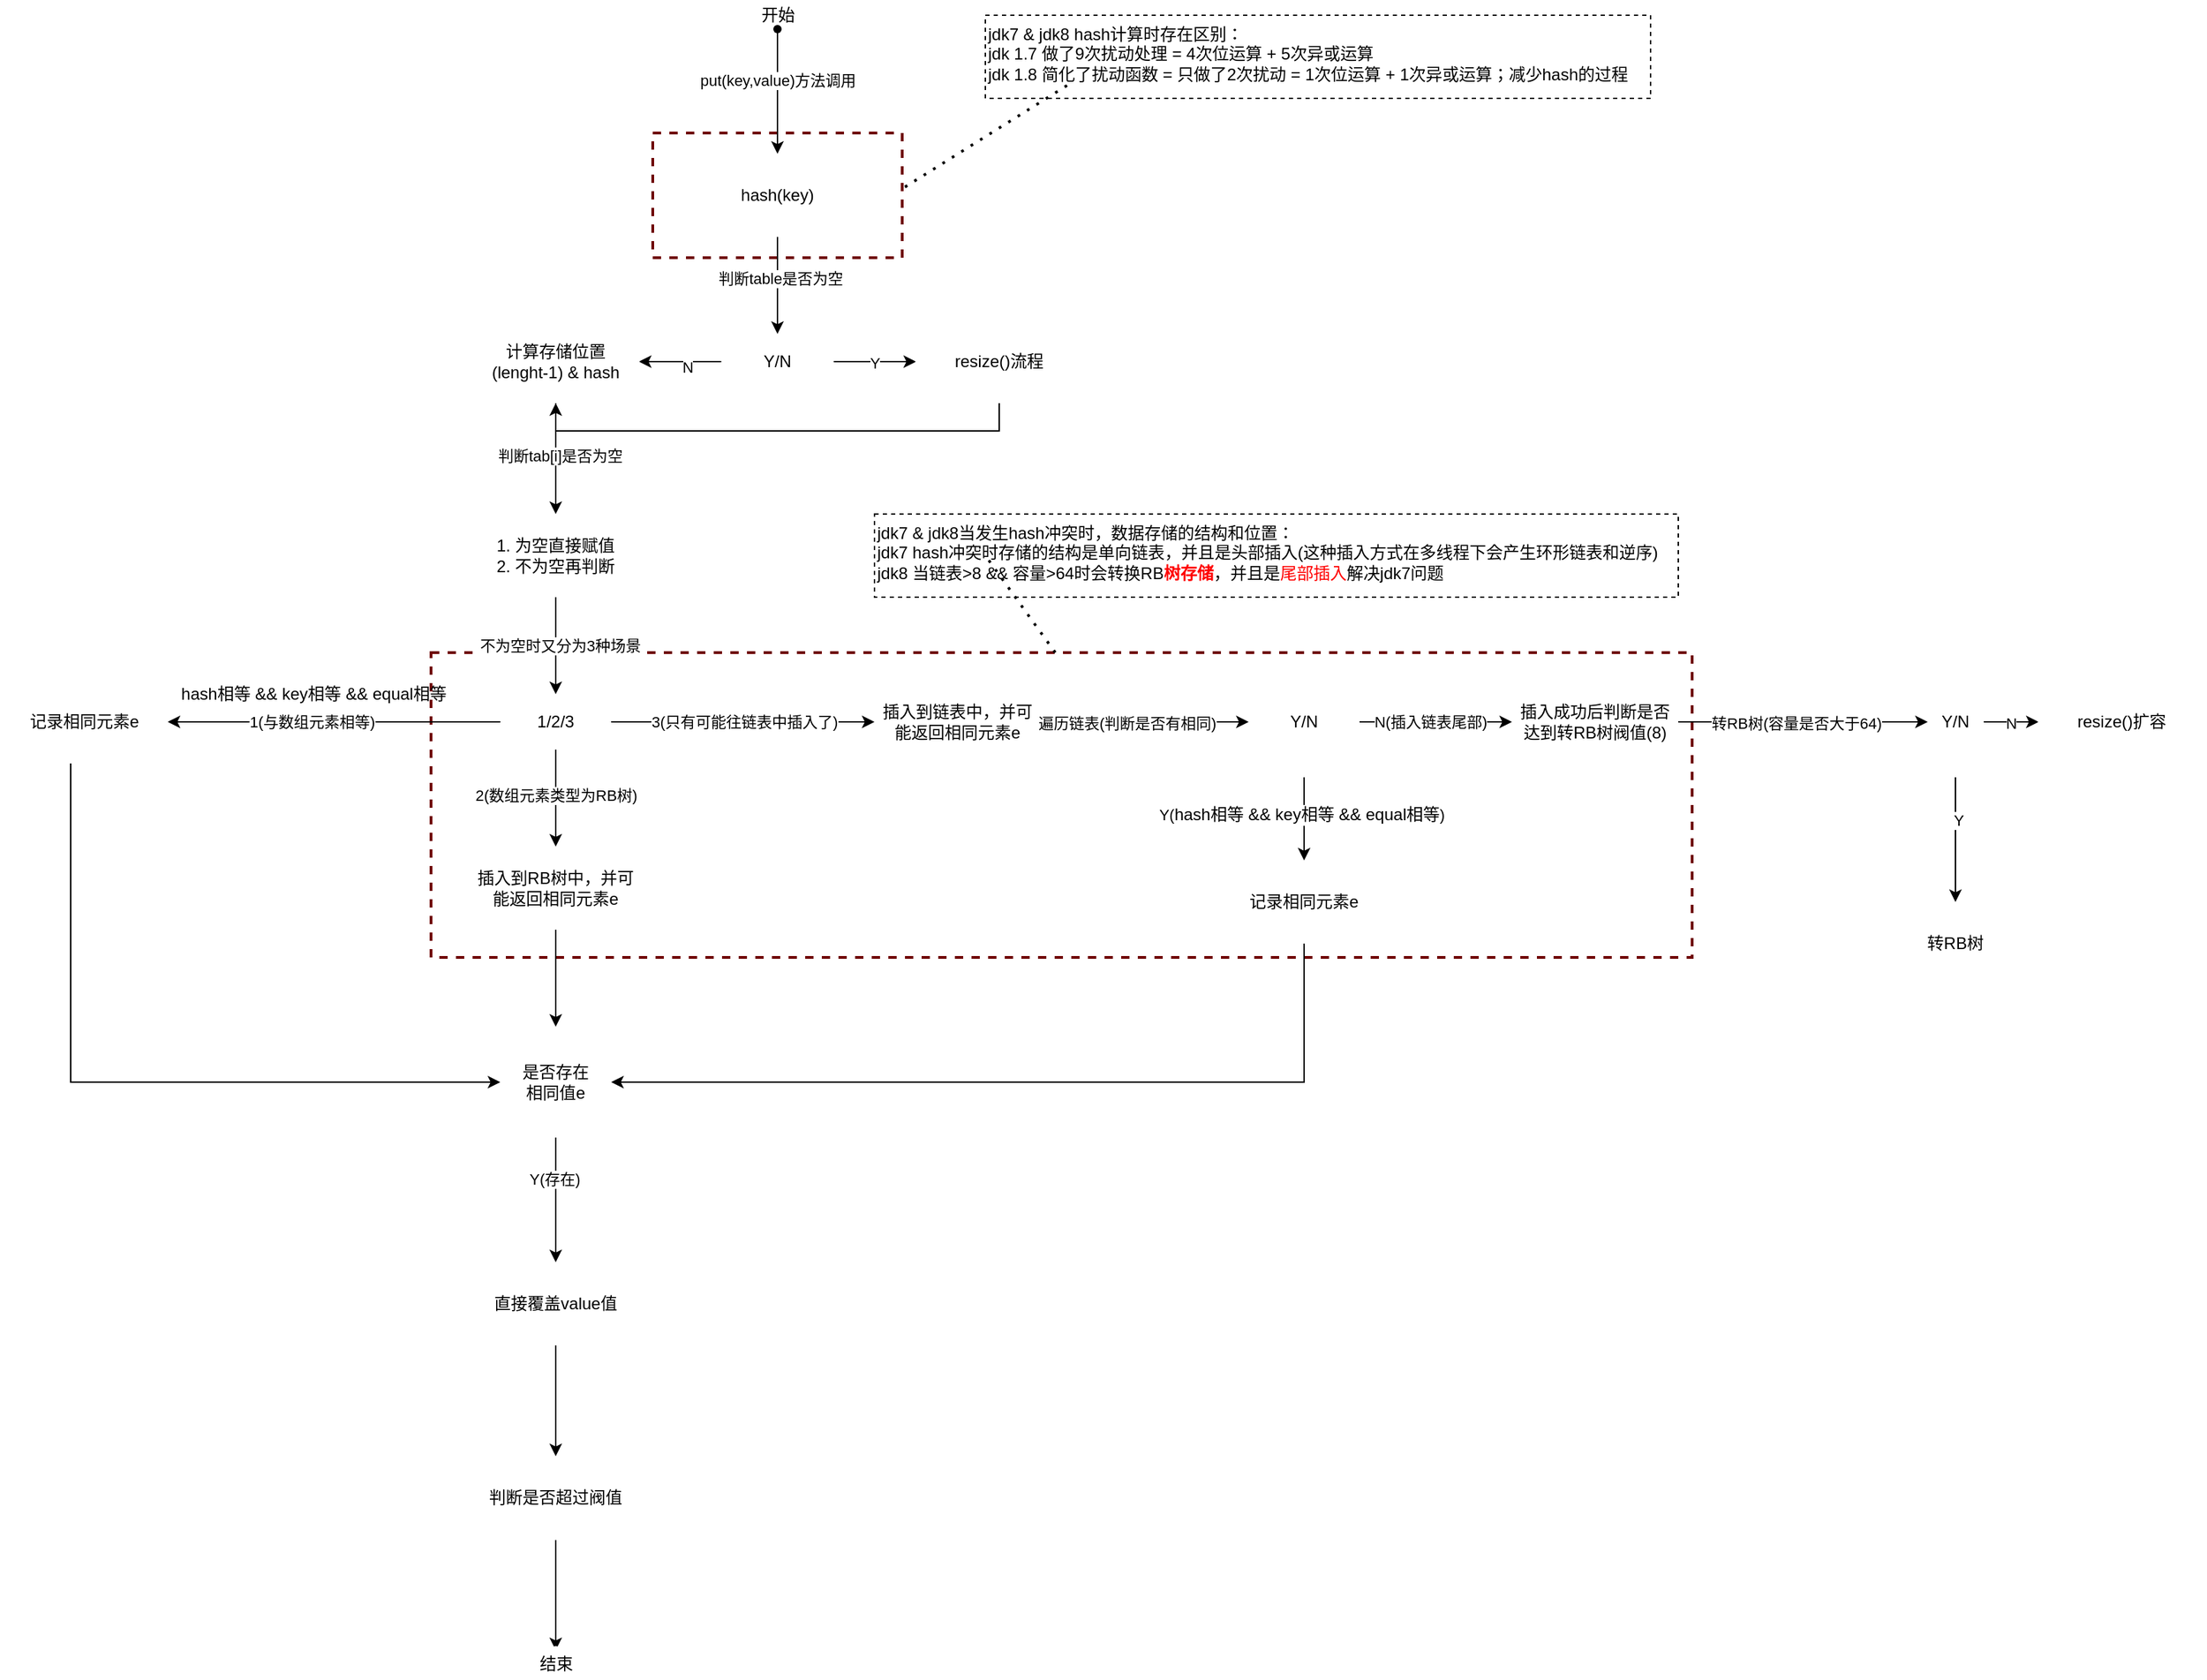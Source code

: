 <mxfile version="14.7.4" type="embed" pages="2"><diagram id="ANUzTFV-o2zH4lqMVVwA" name="Hashmap-put"><mxGraphModel dx="1882" dy="605" grid="1" gridSize="10" guides="1" tooltips="1" connect="1" arrows="1" fold="1" page="1" pageScale="1" pageWidth="850" pageHeight="1100" math="0" shadow="0"><root><mxCell id="hXSN7TcEU8yFB1X6zQ0F-0"/><mxCell id="hXSN7TcEU8yFB1X6zQ0F-1" parent="hXSN7TcEU8yFB1X6zQ0F-0"/><UserObject label="" link="data:page/id,vIPnuK99S6TiglqPnjMj" id="32"><mxCell style="group" parent="hXSN7TcEU8yFB1X6zQ0F-1" vertex="1" connectable="0"><mxGeometry x="-330" y="80" width="1590" height="1210" as="geometry"/></mxCell></UserObject><mxCell id="19" value="" style="rounded=0;whiteSpace=wrap;html=1;dashed=1;strokeColor=#6F0000;fontColor=#ffffff;fillColor=none;strokeWidth=2;" parent="32" vertex="1"><mxGeometry x="470" y="95" width="180" height="90" as="geometry"/></mxCell><mxCell id="28" value="" style="rounded=0;whiteSpace=wrap;html=1;dashed=1;strokeColor=#6F0000;fontColor=#ffffff;fillColor=none;strokeWidth=2;" parent="32" vertex="1"><mxGeometry x="310" y="470" width="910" height="220" as="geometry"/></mxCell><mxCell id="0" value="" style="shape=waypoint;sketch=0;size=6;pointerEvents=1;points=[];fillColor=none;resizable=0;rotatable=0;perimeter=centerPerimeter;snapToPoint=1;" parent="32" vertex="1"><mxGeometry x="540" width="40" height="40" as="geometry"/></mxCell><mxCell id="1" value="hash(key)" style="whiteSpace=wrap;html=1;fillColor=none;sketch=0;strokeColor=#FFFFFF;" parent="32" vertex="1"><mxGeometry x="500" y="110" width="120" height="60" as="geometry"/></mxCell><mxCell id="2" value="" style="edgeStyle=orthogonalEdgeStyle;rounded=0;orthogonalLoop=1;jettySize=auto;html=1;" parent="32" source="0" target="1" edge="1"><mxGeometry relative="1" as="geometry"/></mxCell><mxCell id="4" value="put(key,value)方法调用" style="edgeLabel;html=1;align=center;verticalAlign=middle;resizable=0;points=[];" parent="2" vertex="1" connectable="0"><mxGeometry x="-0.178" relative="1" as="geometry"><mxPoint as="offset"/></mxGeometry></mxCell><mxCell id="3" value="开始" style="text;html=1;align=center;verticalAlign=middle;resizable=0;points=[];autosize=1;strokeColor=none;" parent="32" vertex="1"><mxGeometry x="540" width="40" height="20" as="geometry"/></mxCell><mxCell id="11" value="" style="edgeStyle=orthogonalEdgeStyle;rounded=0;orthogonalLoop=1;jettySize=auto;html=1;" parent="32" source="7" edge="1"><mxGeometry relative="1" as="geometry"><mxPoint x="460" y="260" as="targetPoint"/></mxGeometry></mxCell><mxCell id="14" value="N" style="edgeLabel;html=1;align=center;verticalAlign=middle;resizable=0;points=[];" parent="11" vertex="1" connectable="0"><mxGeometry x="-0.167" y="4" relative="1" as="geometry"><mxPoint as="offset"/></mxGeometry></mxCell><mxCell id="13" value="Y" style="edgeStyle=orthogonalEdgeStyle;rounded=0;orthogonalLoop=1;jettySize=auto;html=1;" parent="32" source="7" edge="1"><mxGeometry relative="1" as="geometry"><mxPoint x="660" y="260" as="targetPoint"/></mxGeometry></mxCell><mxCell id="7" value="Y/N" style="rhombus;whiteSpace=wrap;html=1;strokeColor=#FFFFFF;fillColor=none;sketch=0;" parent="32" vertex="1"><mxGeometry x="520" y="240" width="80" height="40" as="geometry"/></mxCell><mxCell id="8" value="" style="edgeStyle=orthogonalEdgeStyle;rounded=0;orthogonalLoop=1;jettySize=auto;html=1;" parent="32" source="1" target="7" edge="1"><mxGeometry relative="1" as="geometry"/></mxCell><mxCell id="9" value="判断table是否为空" style="edgeLabel;html=1;align=center;verticalAlign=middle;resizable=0;points=[];" parent="8" vertex="1" connectable="0"><mxGeometry x="-0.143" y="2" relative="1" as="geometry"><mxPoint as="offset"/></mxGeometry></mxCell><UserObject label="resize()流程" link="data:page/id,vIPnuK99S6TiglqPnjMj" id="15"><mxCell style="shape=process;whiteSpace=wrap;html=1;backgroundOutline=1;strokeColor=#FFFFFF;" parent="32" vertex="1"><mxGeometry x="660" y="230" width="120" height="60" as="geometry"/></mxCell></UserObject><mxCell id="17" value="计算存储位置&lt;br&gt;(lenght-1) &amp;amp; hash" style="whiteSpace=wrap;html=1;strokeColor=#FFFFFF;" parent="32" vertex="1"><mxGeometry x="340" y="230" width="120" height="60" as="geometry"/></mxCell><mxCell id="5s1BcYf6EuzTTSZZ5iex-20" style="edgeStyle=orthogonalEdgeStyle;rounded=0;orthogonalLoop=1;jettySize=auto;html=1;entryX=0.5;entryY=1;entryDx=0;entryDy=0;" parent="32" source="15" target="17" edge="1"><mxGeometry relative="1" as="geometry"><Array as="points"><mxPoint x="720" y="310"/><mxPoint x="400" y="310"/></Array></mxGeometry></mxCell><mxCell id="5s1BcYf6EuzTTSZZ5iex-17" value="1. 为空直接赋值&lt;br&gt;2. 不为空再判断" style="whiteSpace=wrap;html=1;strokeColor=#FFFFFF;" parent="32" vertex="1"><mxGeometry x="340" y="370" width="120" height="60" as="geometry"/></mxCell><mxCell id="5s1BcYf6EuzTTSZZ5iex-18" value="" style="edgeStyle=orthogonalEdgeStyle;rounded=0;orthogonalLoop=1;jettySize=auto;html=1;" parent="32" source="17" target="5s1BcYf6EuzTTSZZ5iex-17" edge="1"><mxGeometry relative="1" as="geometry"/></mxCell><mxCell id="5s1BcYf6EuzTTSZZ5iex-19" value="判断tab[i]是否为空" style="edgeLabel;html=1;align=center;verticalAlign=middle;resizable=0;points=[];" parent="5s1BcYf6EuzTTSZZ5iex-18" vertex="1" connectable="0"><mxGeometry x="-0.05" y="3" relative="1" as="geometry"><mxPoint as="offset"/></mxGeometry></mxCell><mxCell id="5s1BcYf6EuzTTSZZ5iex-21" value="1/2/3" style="rhombus;whiteSpace=wrap;html=1;strokeColor=#FFFFFF;" parent="32" vertex="1"><mxGeometry x="360" y="500" width="80" height="40" as="geometry"/></mxCell><mxCell id="5s1BcYf6EuzTTSZZ5iex-22" value="" style="edgeStyle=orthogonalEdgeStyle;rounded=0;orthogonalLoop=1;jettySize=auto;html=1;" parent="32" source="5s1BcYf6EuzTTSZZ5iex-17" target="5s1BcYf6EuzTTSZZ5iex-21" edge="1"><mxGeometry relative="1" as="geometry"/></mxCell><mxCell id="5s1BcYf6EuzTTSZZ5iex-29" value="不为空时又分为3种场景" style="edgeLabel;html=1;align=center;verticalAlign=middle;resizable=0;points=[];" parent="5s1BcYf6EuzTTSZZ5iex-22" vertex="1" connectable="0"><mxGeometry y="3" relative="1" as="geometry"><mxPoint as="offset"/></mxGeometry></mxCell><mxCell id="5s1BcYf6EuzTTSZZ5iex-23" value="记录相同元素e" style="whiteSpace=wrap;html=1;strokeColor=#FFFFFF;" parent="32" vertex="1"><mxGeometry y="490" width="120" height="60" as="geometry"/></mxCell><mxCell id="5s1BcYf6EuzTTSZZ5iex-24" value="" style="edgeStyle=orthogonalEdgeStyle;rounded=0;orthogonalLoop=1;jettySize=auto;html=1;" parent="32" source="5s1BcYf6EuzTTSZZ5iex-21" target="5s1BcYf6EuzTTSZZ5iex-23" edge="1"><mxGeometry relative="1" as="geometry"/></mxCell><mxCell id="5s1BcYf6EuzTTSZZ5iex-31" value="1(与数组元素相等)" style="edgeLabel;html=1;align=center;verticalAlign=middle;resizable=0;points=[];" parent="5s1BcYf6EuzTTSZZ5iex-24" vertex="1" connectable="0"><mxGeometry x="0.133" relative="1" as="geometry"><mxPoint as="offset"/></mxGeometry></mxCell><mxCell id="5s1BcYf6EuzTTSZZ5iex-25" value="插入到RB树中，并可能返回相同元素e" style="whiteSpace=wrap;html=1;strokeColor=#FFFFFF;" parent="32" vertex="1"><mxGeometry x="340" y="610" width="120" height="60" as="geometry"/></mxCell><mxCell id="5s1BcYf6EuzTTSZZ5iex-26" value="" style="edgeStyle=orthogonalEdgeStyle;rounded=0;orthogonalLoop=1;jettySize=auto;html=1;" parent="32" source="5s1BcYf6EuzTTSZZ5iex-21" target="5s1BcYf6EuzTTSZZ5iex-25" edge="1"><mxGeometry relative="1" as="geometry"/></mxCell><mxCell id="5s1BcYf6EuzTTSZZ5iex-32" value="2(数组元素类型为RB树)" style="edgeLabel;html=1;align=center;verticalAlign=middle;resizable=0;points=[];" parent="5s1BcYf6EuzTTSZZ5iex-26" vertex="1" connectable="0"><mxGeometry x="-0.057" relative="1" as="geometry"><mxPoint as="offset"/></mxGeometry></mxCell><mxCell id="5s1BcYf6EuzTTSZZ5iex-27" value="插入到链表中，并可能返回相同元素e" style="whiteSpace=wrap;html=1;strokeColor=#FFFFFF;" parent="32" vertex="1"><mxGeometry x="630" y="490" width="120" height="60" as="geometry"/></mxCell><mxCell id="5s1BcYf6EuzTTSZZ5iex-28" value="" style="edgeStyle=orthogonalEdgeStyle;rounded=0;orthogonalLoop=1;jettySize=auto;html=1;" parent="32" source="5s1BcYf6EuzTTSZZ5iex-21" target="5s1BcYf6EuzTTSZZ5iex-27" edge="1"><mxGeometry relative="1" as="geometry"/></mxCell><mxCell id="5s1BcYf6EuzTTSZZ5iex-36" value="3(只有可能往链表中插入了)" style="edgeLabel;html=1;align=center;verticalAlign=middle;resizable=0;points=[];" parent="5s1BcYf6EuzTTSZZ5iex-28" vertex="1" connectable="0"><mxGeometry x="-0.423" y="-2" relative="1" as="geometry"><mxPoint x="41" y="-2" as="offset"/></mxGeometry></mxCell><mxCell id="5s1BcYf6EuzTTSZZ5iex-35" value="&lt;span&gt;hash相等 &amp;amp;&amp;amp; key相等 &amp;amp;&amp;amp; equal相等&lt;/span&gt;" style="text;html=1;align=center;verticalAlign=middle;resizable=0;points=[];autosize=1;strokeColor=none;" parent="32" vertex="1"><mxGeometry x="120" y="490" width="210" height="20" as="geometry"/></mxCell><mxCell id="5s1BcYf6EuzTTSZZ5iex-42" value="Y/N" style="rhombus;whiteSpace=wrap;html=1;strokeColor=#FFFFFF;" parent="32" vertex="1"><mxGeometry x="900" y="480" width="80" height="80" as="geometry"/></mxCell><mxCell id="5s1BcYf6EuzTTSZZ5iex-40" value="" style="edgeStyle=orthogonalEdgeStyle;rounded=0;orthogonalLoop=1;jettySize=auto;html=1;entryX=0;entryY=0.5;entryDx=0;entryDy=0;" parent="32" source="5s1BcYf6EuzTTSZZ5iex-27" target="5s1BcYf6EuzTTSZZ5iex-42" edge="1"><mxGeometry relative="1" as="geometry"><mxPoint x="830" y="520" as="targetPoint"/></mxGeometry></mxCell><mxCell id="5s1BcYf6EuzTTSZZ5iex-41" value="遍历链表(判断是否有相同)" style="edgeLabel;html=1;align=center;verticalAlign=middle;resizable=0;points=[];" parent="5s1BcYf6EuzTTSZZ5iex-40" vertex="1" connectable="0"><mxGeometry x="-0.175" y="-1" relative="1" as="geometry"><mxPoint as="offset"/></mxGeometry></mxCell><mxCell id="5s1BcYf6EuzTTSZZ5iex-44" value="&lt;span&gt;记录相同元素e&lt;/span&gt;" style="whiteSpace=wrap;html=1;strokeColor=#FFFFFF;" parent="32" vertex="1"><mxGeometry x="880" y="620" width="120" height="60" as="geometry"/></mxCell><mxCell id="5s1BcYf6EuzTTSZZ5iex-45" value="" style="edgeStyle=orthogonalEdgeStyle;rounded=0;orthogonalLoop=1;jettySize=auto;html=1;" parent="32" source="5s1BcYf6EuzTTSZZ5iex-42" target="5s1BcYf6EuzTTSZZ5iex-44" edge="1"><mxGeometry relative="1" as="geometry"/></mxCell><mxCell id="5s1BcYf6EuzTTSZZ5iex-46" value="Y(&lt;span style=&quot;font-size: 12px&quot;&gt;hash相等 &amp;amp;&amp;amp; key相等 &amp;amp;&amp;amp; equal相等&lt;/span&gt;)" style="edgeLabel;html=1;align=center;verticalAlign=middle;resizable=0;points=[];" parent="5s1BcYf6EuzTTSZZ5iex-45" vertex="1" connectable="0"><mxGeometry x="-0.111" y="-2" relative="1" as="geometry"><mxPoint as="offset"/></mxGeometry></mxCell><mxCell id="5s1BcYf6EuzTTSZZ5iex-47" value="插入成功后判断是否达到转RB树阀值(8)" style="whiteSpace=wrap;html=1;strokeColor=#FFFFFF;" parent="32" vertex="1"><mxGeometry x="1090" y="490" width="120" height="60" as="geometry"/></mxCell><mxCell id="5s1BcYf6EuzTTSZZ5iex-48" value="" style="edgeStyle=orthogonalEdgeStyle;rounded=0;orthogonalLoop=1;jettySize=auto;html=1;" parent="32" source="5s1BcYf6EuzTTSZZ5iex-42" target="5s1BcYf6EuzTTSZZ5iex-47" edge="1"><mxGeometry relative="1" as="geometry"/></mxCell><mxCell id="5s1BcYf6EuzTTSZZ5iex-49" value="N(插入链表尾部)" style="edgeLabel;html=1;align=center;verticalAlign=middle;resizable=0;points=[];" parent="5s1BcYf6EuzTTSZZ5iex-48" vertex="1" connectable="0"><mxGeometry x="-0.267" relative="1" as="geometry"><mxPoint x="10" as="offset"/></mxGeometry></mxCell><mxCell id="5s1BcYf6EuzTTSZZ5iex-55" value="N" style="edgeStyle=orthogonalEdgeStyle;rounded=0;orthogonalLoop=1;jettySize=auto;html=1;" parent="32" source="5s1BcYf6EuzTTSZZ5iex-52" edge="1"><mxGeometry relative="1" as="geometry"><mxPoint x="1470" y="520" as="targetPoint"/></mxGeometry></mxCell><mxCell id="5s1BcYf6EuzTTSZZ5iex-52" value="Y/N" style="rhombus;whiteSpace=wrap;html=1;strokeColor=#FFFFFF;" parent="32" vertex="1"><mxGeometry x="1390" y="480" width="40" height="80" as="geometry"/></mxCell><mxCell id="5s1BcYf6EuzTTSZZ5iex-51" value="" style="edgeStyle=orthogonalEdgeStyle;rounded=0;orthogonalLoop=1;jettySize=auto;html=1;entryX=0;entryY=0.5;entryDx=0;entryDy=0;" parent="32" source="5s1BcYf6EuzTTSZZ5iex-47" target="5s1BcYf6EuzTTSZZ5iex-52" edge="1"><mxGeometry relative="1" as="geometry"><mxPoint x="1290" y="520" as="targetPoint"/></mxGeometry></mxCell><mxCell id="5s1BcYf6EuzTTSZZ5iex-53" value="转RB树(容量是否大于64)" style="edgeLabel;html=1;align=center;verticalAlign=middle;resizable=0;points=[];" parent="5s1BcYf6EuzTTSZZ5iex-51" vertex="1" connectable="0"><mxGeometry x="-0.056" y="-1" relative="1" as="geometry"><mxPoint as="offset"/></mxGeometry></mxCell><mxCell id="5s1BcYf6EuzTTSZZ5iex-56" value="resize()扩容" style="shape=process;whiteSpace=wrap;html=1;backgroundOutline=1;strokeColor=#FFFFFF;" parent="32" vertex="1"><mxGeometry x="1470" y="490" width="120" height="60" as="geometry"/></mxCell><mxCell id="5s1BcYf6EuzTTSZZ5iex-57" value="转RB树" style="whiteSpace=wrap;html=1;strokeColor=#FFFFFF;" parent="32" vertex="1"><mxGeometry x="1350" y="650" width="120" height="60" as="geometry"/></mxCell><mxCell id="5s1BcYf6EuzTTSZZ5iex-58" value="" style="edgeStyle=orthogonalEdgeStyle;rounded=0;orthogonalLoop=1;jettySize=auto;html=1;" parent="32" source="5s1BcYf6EuzTTSZZ5iex-52" target="5s1BcYf6EuzTTSZZ5iex-57" edge="1"><mxGeometry relative="1" as="geometry"/></mxCell><mxCell id="5s1BcYf6EuzTTSZZ5iex-59" value="Y" style="edgeLabel;html=1;align=center;verticalAlign=middle;resizable=0;points=[];" parent="5s1BcYf6EuzTTSZZ5iex-58" vertex="1" connectable="0"><mxGeometry x="-0.311" y="2" relative="1" as="geometry"><mxPoint as="offset"/></mxGeometry></mxCell><mxCell id="5s1BcYf6EuzTTSZZ5iex-62" value="是否存在&lt;br&gt;相同值e" style="rhombus;whiteSpace=wrap;html=1;strokeColor=#FFFFFF;" parent="32" vertex="1"><mxGeometry x="360" y="740" width="80" height="80" as="geometry"/></mxCell><mxCell id="5s1BcYf6EuzTTSZZ5iex-63" value="" style="edgeStyle=orthogonalEdgeStyle;rounded=0;orthogonalLoop=1;jettySize=auto;html=1;" parent="32" source="5s1BcYf6EuzTTSZZ5iex-23" target="5s1BcYf6EuzTTSZZ5iex-62" edge="1"><mxGeometry relative="1" as="geometry"><Array as="points"><mxPoint x="50" y="780"/></Array></mxGeometry></mxCell><mxCell id="5s1BcYf6EuzTTSZZ5iex-64" style="edgeStyle=orthogonalEdgeStyle;rounded=0;orthogonalLoop=1;jettySize=auto;html=1;entryX=0.5;entryY=0;entryDx=0;entryDy=0;" parent="32" source="5s1BcYf6EuzTTSZZ5iex-25" target="5s1BcYf6EuzTTSZZ5iex-62" edge="1"><mxGeometry relative="1" as="geometry"/></mxCell><mxCell id="5s1BcYf6EuzTTSZZ5iex-65" style="edgeStyle=orthogonalEdgeStyle;rounded=0;orthogonalLoop=1;jettySize=auto;html=1;entryX=1;entryY=0.5;entryDx=0;entryDy=0;" parent="32" source="5s1BcYf6EuzTTSZZ5iex-44" target="5s1BcYf6EuzTTSZZ5iex-62" edge="1"><mxGeometry relative="1" as="geometry"><Array as="points"><mxPoint x="940" y="780"/></Array></mxGeometry></mxCell><mxCell id="5s1BcYf6EuzTTSZZ5iex-67" value="直接覆盖value值" style="whiteSpace=wrap;html=1;strokeColor=#FFFFFF;" parent="32" vertex="1"><mxGeometry x="340" y="910" width="120" height="60" as="geometry"/></mxCell><mxCell id="5s1BcYf6EuzTTSZZ5iex-68" value="" style="edgeStyle=orthogonalEdgeStyle;rounded=0;orthogonalLoop=1;jettySize=auto;html=1;" parent="32" source="5s1BcYf6EuzTTSZZ5iex-62" target="5s1BcYf6EuzTTSZZ5iex-67" edge="1"><mxGeometry relative="1" as="geometry"/></mxCell><mxCell id="5s1BcYf6EuzTTSZZ5iex-69" value="Y(存在)" style="edgeLabel;html=1;align=center;verticalAlign=middle;resizable=0;points=[];" parent="5s1BcYf6EuzTTSZZ5iex-68" vertex="1" connectable="0"><mxGeometry x="-0.333" y="-1" relative="1" as="geometry"><mxPoint as="offset"/></mxGeometry></mxCell><mxCell id="5s1BcYf6EuzTTSZZ5iex-73" value="" style="edgeStyle=orthogonalEdgeStyle;rounded=0;orthogonalLoop=1;jettySize=auto;html=1;" parent="32" source="5s1BcYf6EuzTTSZZ5iex-70" edge="1"><mxGeometry relative="1" as="geometry"><mxPoint x="400" y="1190" as="targetPoint"/></mxGeometry></mxCell><mxCell id="5s1BcYf6EuzTTSZZ5iex-70" value="判断是否超过阀值" style="whiteSpace=wrap;html=1;strokeColor=#FFFFFF;" parent="32" vertex="1"><mxGeometry x="340" y="1050" width="120" height="60" as="geometry"/></mxCell><mxCell id="5s1BcYf6EuzTTSZZ5iex-71" value="" style="edgeStyle=orthogonalEdgeStyle;rounded=0;orthogonalLoop=1;jettySize=auto;html=1;" parent="32" source="5s1BcYf6EuzTTSZZ5iex-67" target="5s1BcYf6EuzTTSZZ5iex-70" edge="1"><mxGeometry relative="1" as="geometry"/></mxCell><mxCell id="5s1BcYf6EuzTTSZZ5iex-74" value="" style="shape=waypoint;size=6;pointerEvents=1;points=[];fillColor=#2a2a2a;resizable=0;rotatable=0;perimeter=centerPerimeter;snapToPoint=1;strokeColor=#FFFFFF;" parent="32" vertex="1"><mxGeometry x="380" y="1170" width="40" height="40" as="geometry"/></mxCell><mxCell id="5s1BcYf6EuzTTSZZ5iex-76" value="结束" style="text;html=1;align=center;verticalAlign=middle;resizable=0;points=[];autosize=1;strokeColor=none;" parent="32" vertex="1"><mxGeometry x="380" y="1190" width="40" height="20" as="geometry"/></mxCell><mxCell id="26" value="jdk7 &amp;amp; jdk8 hash计算时存在区别：&lt;br&gt;&lt;div&gt;jdk 1.7 做了9次扰动处理 = 4次位运算 + 5次异或运算&lt;/div&gt;&lt;div&gt;jdk 1.8 简化了扰动函数 = 只做了2次扰动 = 1次位运算 + 1次异或运算；减少hash的过程&lt;/div&gt;" style="whiteSpace=wrap;html=1;align=left;verticalAlign=top;dashed=1;" parent="32" vertex="1"><mxGeometry x="710" y="10" width="480" height="60" as="geometry"/></mxCell><mxCell id="27" value="" style="endArrow=none;dashed=1;html=1;dashPattern=1 3;strokeWidth=2;exitX=1.011;exitY=0.433;exitDx=0;exitDy=0;exitPerimeter=0;" parent="32" source="19" edge="1"><mxGeometry width="50" height="50" relative="1" as="geometry"><mxPoint x="720" y="110" as="sourcePoint"/><mxPoint x="770" y="60" as="targetPoint"/></mxGeometry></mxCell><mxCell id="30" value="jdk7 &amp;amp; jdk8当发生hash冲突时，数据存储的结构和位置：&lt;br&gt;jdk7 hash冲突时存储的结构是单向链表，并且是头部插入(这种插入方式在多线程下会产生环形链表和逆序)&amp;nbsp;&amp;nbsp;&lt;br&gt;jdk8 当链表&amp;gt;8 &amp;amp;&amp;amp;&amp;nbsp;容量&amp;gt;64时会转换RB&lt;b&gt;&lt;font color=&quot;#ff0000&quot;&gt;树存储&lt;/font&gt;&lt;/b&gt;，并且是&lt;font color=&quot;#ff0000&quot;&gt;尾部插入&lt;/font&gt;解决jdk7问题" style="whiteSpace=wrap;html=1;align=left;verticalAlign=top;dashed=1;" parent="32" vertex="1"><mxGeometry x="630" y="370" width="580" height="60" as="geometry"/></mxCell><mxCell id="31" value="" style="endArrow=none;dashed=1;html=1;dashPattern=1 3;strokeWidth=2;exitX=0.495;exitY=0;exitDx=0;exitDy=0;exitPerimeter=0;" parent="32" source="28" edge="1"><mxGeometry width="50" height="50" relative="1" as="geometry"><mxPoint x="660" y="450" as="sourcePoint"/><mxPoint x="710" y="400" as="targetPoint"/></mxGeometry></mxCell></root></mxGraphModel></diagram><diagram id="vIPnuK99S6TiglqPnjMj" name="HashMap-resize"><mxGraphModel dx="1032" dy="605" grid="1" gridSize="10" guides="1" tooltips="1" connect="1" arrows="1" fold="1" page="1" pageScale="1" pageWidth="850" pageHeight="1100" math="0" shadow="0"><root><mxCell id="kbx1OfWRaRbHtbZIPdZr-0"/><mxCell id="kbx1OfWRaRbHtbZIPdZr-1" parent="kbx1OfWRaRbHtbZIPdZr-0"/><mxCell id="z9f0-zLGg7tkhhjZOtWm-3" value="" style="edgeStyle=orthogonalEdgeStyle;rounded=0;orthogonalLoop=1;jettySize=auto;html=1;" parent="kbx1OfWRaRbHtbZIPdZr-1" source="z9f0-zLGg7tkhhjZOtWm-0" edge="1"><mxGeometry relative="1" as="geometry"><mxPoint x="370" y="390" as="targetPoint"/></mxGeometry></mxCell><mxCell id="2Zp4h0rLKAz4HDLWAaMG-1" value="扩容判断(分析put方法时会发现有初次插入调用resize和容量不足调用两种情况)" style="edgeLabel;html=1;align=center;verticalAlign=middle;resizable=0;points=[];" parent="z9f0-zLGg7tkhhjZOtWm-3" vertex="1" connectable="0"><mxGeometry x="-0.067" y="1" relative="1" as="geometry"><mxPoint as="offset"/></mxGeometry></mxCell><mxCell id="z9f0-zLGg7tkhhjZOtWm-0" value="" style="shape=waypoint;sketch=0;size=6;pointerEvents=1;points=[];fillColor=none;resizable=0;rotatable=0;perimeter=centerPerimeter;snapToPoint=1;dashed=1;align=left;verticalAlign=top;" parent="kbx1OfWRaRbHtbZIPdZr-1" vertex="1"><mxGeometry x="350" y="280" width="40" height="40" as="geometry"/></mxCell><mxCell id="z9f0-zLGg7tkhhjZOtWm-1" value="开始" style="text;html=1;align=center;verticalAlign=middle;resizable=0;points=[];autosize=1;strokeColor=none;" parent="kbx1OfWRaRbHtbZIPdZr-1" vertex="1"><mxGeometry x="350" y="280" width="40" height="20" as="geometry"/></mxCell><mxCell id="2Zp4h0rLKAz4HDLWAaMG-12" value="" style="edgeStyle=orthogonalEdgeStyle;rounded=0;orthogonalLoop=1;jettySize=auto;html=1;" parent="kbx1OfWRaRbHtbZIPdZr-1" source="2Zp4h0rLKAz4HDLWAaMG-10" target="2Zp4h0rLKAz4HDLWAaMG-11" edge="1"><mxGeometry relative="1" as="geometry"/></mxCell><mxCell id="2Zp4h0rLKAz4HDLWAaMG-13" value="1(容量不足扩容)" style="edgeLabel;html=1;align=center;verticalAlign=middle;resizable=0;points=[];" parent="2Zp4h0rLKAz4HDLWAaMG-12" vertex="1" connectable="0"><mxGeometry x="-0.224" y="-4" relative="1" as="geometry"><mxPoint as="offset"/></mxGeometry></mxCell><mxCell id="2Zp4h0rLKAz4HDLWAaMG-15" value="" style="edgeStyle=orthogonalEdgeStyle;rounded=0;orthogonalLoop=1;jettySize=auto;html=1;" parent="kbx1OfWRaRbHtbZIPdZr-1" source="2Zp4h0rLKAz4HDLWAaMG-10" target="2Zp4h0rLKAz4HDLWAaMG-14" edge="1"><mxGeometry relative="1" as="geometry"/></mxCell><mxCell id="2Zp4h0rLKAz4HDLWAaMG-16" value="2(首次插入进行初始化)" style="edgeLabel;html=1;align=center;verticalAlign=middle;resizable=0;points=[];" parent="2Zp4h0rLKAz4HDLWAaMG-15" vertex="1" connectable="0"><mxGeometry x="-0.4" y="-2" relative="1" as="geometry"><mxPoint x="29" y="-2" as="offset"/></mxGeometry></mxCell><mxCell id="2Zp4h0rLKAz4HDLWAaMG-10" value="1/2" style="rhombus;whiteSpace=wrap;html=1;" parent="kbx1OfWRaRbHtbZIPdZr-1" vertex="1"><mxGeometry x="330" y="390" width="80" height="40" as="geometry"/></mxCell><mxCell id="2Zp4h0rLKAz4HDLWAaMG-18" style="edgeStyle=orthogonalEdgeStyle;rounded=0;orthogonalLoop=1;jettySize=auto;html=1;entryX=0;entryY=0.5;entryDx=0;entryDy=0;" parent="kbx1OfWRaRbHtbZIPdZr-1" source="2Zp4h0rLKAz4HDLWAaMG-11" target="2Zp4h0rLKAz4HDLWAaMG-17" edge="1"><mxGeometry relative="1" as="geometry"><Array as="points"><mxPoint x="90" y="550"/></Array></mxGeometry></mxCell><mxCell id="2Zp4h0rLKAz4HDLWAaMG-11" value="可能存在：&lt;br&gt;1. 超最大值不再扩容&lt;br&gt;2. 扩容到原数组两倍" style="whiteSpace=wrap;html=1;" parent="kbx1OfWRaRbHtbZIPdZr-1" vertex="1"><mxGeometry x="40" y="380" width="120" height="60" as="geometry"/></mxCell><mxCell id="2Zp4h0rLKAz4HDLWAaMG-19" style="edgeStyle=orthogonalEdgeStyle;rounded=0;orthogonalLoop=1;jettySize=auto;html=1;entryX=1;entryY=0.5;entryDx=0;entryDy=0;" parent="kbx1OfWRaRbHtbZIPdZr-1" source="2Zp4h0rLKAz4HDLWAaMG-14" target="2Zp4h0rLKAz4HDLWAaMG-17" edge="1"><mxGeometry relative="1" as="geometry"><Array as="points"><mxPoint x="640" y="550"/></Array></mxGeometry></mxCell><mxCell id="2Zp4h0rLKAz4HDLWAaMG-14" value="1. 使用默认容量16&lt;br&gt;2. 使用初始值容量" style="whiteSpace=wrap;html=1;" parent="kbx1OfWRaRbHtbZIPdZr-1" vertex="1"><mxGeometry x="580" y="380" width="120" height="60" as="geometry"/></mxCell><mxCell id="2Zp4h0rLKAz4HDLWAaMG-21" value="" style="edgeStyle=orthogonalEdgeStyle;rounded=0;orthogonalLoop=1;jettySize=auto;html=1;" parent="kbx1OfWRaRbHtbZIPdZr-1" source="2Zp4h0rLKAz4HDLWAaMG-17" target="2Zp4h0rLKAz4HDLWAaMG-20" edge="1"><mxGeometry relative="1" as="geometry"/></mxCell><mxCell id="2Zp4h0rLKAz4HDLWAaMG-22" value="判断是否需要转移数据" style="edgeLabel;html=1;align=center;verticalAlign=middle;resizable=0;points=[];" parent="2Zp4h0rLKAz4HDLWAaMG-21" vertex="1" connectable="0"><mxGeometry x="-0.065" y="-3" relative="1" as="geometry"><mxPoint as="offset"/></mxGeometry></mxCell><mxCell id="2Zp4h0rLKAz4HDLWAaMG-17" value="初始化数组" style="whiteSpace=wrap;html=1;" parent="kbx1OfWRaRbHtbZIPdZr-1" vertex="1"><mxGeometry x="310" y="520" width="120" height="60" as="geometry"/></mxCell><mxCell id="2Zp4h0rLKAz4HDLWAaMG-24" value="" style="edgeStyle=orthogonalEdgeStyle;rounded=0;orthogonalLoop=1;jettySize=auto;html=1;" parent="kbx1OfWRaRbHtbZIPdZr-1" source="2Zp4h0rLKAz4HDLWAaMG-20" target="2Zp4h0rLKAz4HDLWAaMG-23" edge="1"><mxGeometry relative="1" as="geometry"/></mxCell><mxCell id="2Zp4h0rLKAz4HDLWAaMG-25" value="遍历老数组每个节点的类型(普通/链表/RB树)" style="edgeLabel;html=1;align=center;verticalAlign=middle;resizable=0;points=[];" parent="2Zp4h0rLKAz4HDLWAaMG-24" vertex="1" connectable="0"><mxGeometry x="-0.066" relative="1" as="geometry"><mxPoint as="offset"/></mxGeometry></mxCell><mxCell id="2Zp4h0rLKAz4HDLWAaMG-20" value="假如需要转移" style="whiteSpace=wrap;html=1;" parent="kbx1OfWRaRbHtbZIPdZr-1" vertex="1"><mxGeometry x="310" y="660" width="120" height="60" as="geometry"/></mxCell><mxCell id="2Zp4h0rLKAz4HDLWAaMG-27" value="" style="edgeStyle=orthogonalEdgeStyle;rounded=0;orthogonalLoop=1;jettySize=auto;html=1;" parent="kbx1OfWRaRbHtbZIPdZr-1" source="2Zp4h0rLKAz4HDLWAaMG-23" target="2Zp4h0rLKAz4HDLWAaMG-26" edge="1"><mxGeometry relative="1" as="geometry"/></mxCell><mxCell id="2Zp4h0rLKAz4HDLWAaMG-28" value="1(&lt;font color=&quot;#dddddd&quot; face=&quot;fira code medium, monospace&quot;&gt;&lt;span style=&quot;font-size: 13.067px&quot;&gt;没有&lt;/span&gt;&lt;/font&gt;&lt;span style=&quot;color: rgb(221 , 221 , 221) ; font-family: &amp;#34;fira code medium&amp;#34; , monospace ; font-size: 13.067px&quot;&gt;叶/&lt;/span&gt;&lt;font color=&quot;#dddddd&quot; face=&quot;fira code medium, monospace&quot;&gt;&lt;span style=&quot;font-size: 13.067px&quot;&gt;子节点&lt;/span&gt;&lt;/font&gt;)" style="edgeLabel;html=1;align=center;verticalAlign=middle;resizable=0;points=[];" parent="2Zp4h0rLKAz4HDLWAaMG-27" vertex="1" connectable="0"><mxGeometry x="0.339" y="2" relative="1" as="geometry"><mxPoint x="37" y="-2" as="offset"/></mxGeometry></mxCell><mxCell id="2Zp4h0rLKAz4HDLWAaMG-30" value="2(链表)" style="edgeStyle=orthogonalEdgeStyle;rounded=0;orthogonalLoop=1;jettySize=auto;html=1;" parent="kbx1OfWRaRbHtbZIPdZr-1" source="2Zp4h0rLKAz4HDLWAaMG-23" target="2Zp4h0rLKAz4HDLWAaMG-29" edge="1"><mxGeometry relative="1" as="geometry"/></mxCell><mxCell id="2Zp4h0rLKAz4HDLWAaMG-32" value="" style="edgeStyle=orthogonalEdgeStyle;rounded=0;orthogonalLoop=1;jettySize=auto;html=1;" parent="kbx1OfWRaRbHtbZIPdZr-1" source="2Zp4h0rLKAz4HDLWAaMG-23" target="2Zp4h0rLKAz4HDLWAaMG-31" edge="1"><mxGeometry relative="1" as="geometry"/></mxCell><mxCell id="2Zp4h0rLKAz4HDLWAaMG-34" value="3(RB树)" style="edgeLabel;html=1;align=center;verticalAlign=middle;resizable=0;points=[];" parent="2Zp4h0rLKAz4HDLWAaMG-32" vertex="1" connectable="0"><mxGeometry x="-0.41" y="-3" relative="1" as="geometry"><mxPoint as="offset"/></mxGeometry></mxCell><mxCell id="2Zp4h0rLKAz4HDLWAaMG-23" value="1/2/3" style="rhombus;whiteSpace=wrap;html=1;" parent="kbx1OfWRaRbHtbZIPdZr-1" vertex="1"><mxGeometry x="330" y="790" width="80" height="40" as="geometry"/></mxCell><mxCell id="2Zp4h0rLKAz4HDLWAaMG-26" value="&lt;pre style=&quot;background-color: #2b2b2b ; color: #a9b7c6 ; font-family: &amp;#34;fira code medium&amp;#34; , monospace ; font-size: 9.8pt&quot;&gt;&lt;pre style=&quot;font-family: &amp;#34;fira code medium&amp;#34; , monospace ; font-size: 9.8pt&quot;&gt;&lt;span style=&quot;color: rgb(221 , 221 , 221)&quot;&gt;计算新位置&lt;/span&gt;&lt;/pre&gt;&lt;pre style=&quot;font-family: &amp;#34;fira code medium&amp;#34; , monospace ; font-size: 9.8pt&quot;&gt;&lt;span style=&quot;color: rgb(221 , 221 , 221)&quot;&gt;e&lt;/span&gt;.&lt;span style=&quot;color: rgb(221 , 221 , 221)&quot;&gt;hash &lt;/span&gt;&lt;span style=&quot;color: rgb(232 , 75 , 148)&quot;&gt;&amp;amp; &lt;/span&gt;&lt;span style=&quot;color: rgb(255 , 255 , 255)&quot;&gt;(&lt;/span&gt;&lt;span style=&quot;color: rgb(221 , 221 , 221)&quot;&gt;newCap &lt;/span&gt;&lt;span style=&quot;color: rgb(232 , 75 , 148)&quot;&gt;- &lt;/span&gt;&lt;span style=&quot;color: rgb(192 , 135 , 231)&quot;&gt;1&lt;/span&gt;&lt;span style=&quot;color: rgb(255 , 255 , 255)&quot;&gt;)&lt;/span&gt;&lt;/pre&gt;&lt;/pre&gt;" style="whiteSpace=wrap;html=1;" parent="kbx1OfWRaRbHtbZIPdZr-1" vertex="1"><mxGeometry y="780" width="180" height="60" as="geometry"/></mxCell><mxCell id="2Zp4h0rLKAz4HDLWAaMG-36" value="通过新增位(0/1)元素分组" style="edgeStyle=orthogonalEdgeStyle;rounded=0;orthogonalLoop=1;jettySize=auto;html=1;entryX=0.5;entryY=0;entryDx=0;entryDy=0;" parent="kbx1OfWRaRbHtbZIPdZr-1" source="2Zp4h0rLKAz4HDLWAaMG-29" target="LvThrZN41DI0wYjCVvhY-0" edge="1"><mxGeometry relative="1" as="geometry"/></mxCell><mxCell id="2Zp4h0rLKAz4HDLWAaMG-29" value="循环遍历链表元素" style="whiteSpace=wrap;html=1;" parent="kbx1OfWRaRbHtbZIPdZr-1" vertex="1"><mxGeometry x="310" y="900" width="120" height="60" as="geometry"/></mxCell><mxCell id="2Zp4h0rLKAz4HDLWAaMG-44" value="" style="edgeStyle=orthogonalEdgeStyle;rounded=0;orthogonalLoop=1;jettySize=auto;html=1;" parent="kbx1OfWRaRbHtbZIPdZr-1" source="2Zp4h0rLKAz4HDLWAaMG-31" target="2Zp4h0rLKAz4HDLWAaMG-43" edge="1"><mxGeometry relative="1" as="geometry"/></mxCell><mxCell id="2Zp4h0rLKAz4HDLWAaMG-45" value="通过新增位(0/1)元素分组" style="edgeLabel;html=1;align=center;verticalAlign=middle;resizable=0;points=[];" parent="2Zp4h0rLKAz4HDLWAaMG-44" vertex="1" connectable="0"><mxGeometry x="-0.056" y="3" relative="1" as="geometry"><mxPoint as="offset"/></mxGeometry></mxCell><mxCell id="2Zp4h0rLKAz4HDLWAaMG-31" value="&lt;span&gt;循环遍历RB树元素&lt;/span&gt;" style="whiteSpace=wrap;html=1;" parent="kbx1OfWRaRbHtbZIPdZr-1" vertex="1"><mxGeometry x="520" y="780" width="120" height="60" as="geometry"/></mxCell><mxCell id="2Zp4h0rLKAz4HDLWAaMG-38" value="" style="edgeStyle=orthogonalEdgeStyle;rounded=0;orthogonalLoop=1;jettySize=auto;html=1;" parent="kbx1OfWRaRbHtbZIPdZr-1" source="LvThrZN41DI0wYjCVvhY-0" target="2Zp4h0rLKAz4HDLWAaMG-37" edge="1"><mxGeometry relative="1" as="geometry"><mxPoint x="370" y="1290" as="sourcePoint"/></mxGeometry></mxCell><mxCell id="2Zp4h0rLKAz4HDLWAaMG-39" value="数组元素赋值&lt;br&gt;" style="edgeLabel;html=1;align=center;verticalAlign=middle;resizable=0;points=[];" parent="2Zp4h0rLKAz4HDLWAaMG-38" vertex="1" connectable="0"><mxGeometry x="-0.212" relative="1" as="geometry"><mxPoint as="offset"/></mxGeometry></mxCell><mxCell id="LvThrZN41DI0wYjCVvhY-4" style="edgeStyle=orthogonalEdgeStyle;rounded=0;orthogonalLoop=1;jettySize=auto;html=1;entryX=0.45;entryY=0.425;entryDx=0;entryDy=0;entryPerimeter=0;" parent="kbx1OfWRaRbHtbZIPdZr-1" source="2Zp4h0rLKAz4HDLWAaMG-37" target="2Zp4h0rLKAz4HDLWAaMG-40" edge="1"><mxGeometry relative="1" as="geometry"/></mxCell><mxCell id="2Zp4h0rLKAz4HDLWAaMG-37" value="更新到新数组位置" style="whiteSpace=wrap;html=1;" parent="kbx1OfWRaRbHtbZIPdZr-1" vertex="1"><mxGeometry x="310" y="1220" width="120" height="60" as="geometry"/></mxCell><mxCell id="2Zp4h0rLKAz4HDLWAaMG-40" value="" style="shape=waypoint;size=6;pointerEvents=1;points=[];fillColor=#2a2a2a;resizable=0;rotatable=0;perimeter=centerPerimeter;snapToPoint=1;" parent="kbx1OfWRaRbHtbZIPdZr-1" vertex="1"><mxGeometry x="350" y="1370" width="40" height="40" as="geometry"/></mxCell><mxCell id="2Zp4h0rLKAz4HDLWAaMG-42" value="结束" style="text;html=1;align=center;verticalAlign=middle;resizable=0;points=[];autosize=1;strokeColor=none;" parent="kbx1OfWRaRbHtbZIPdZr-1" vertex="1"><mxGeometry x="350" y="1390" width="40" height="20" as="geometry"/></mxCell><mxCell id="08kq62cG8F-ZmQ7ghfIq-1" value="" style="edgeStyle=orthogonalEdgeStyle;rounded=0;orthogonalLoop=1;jettySize=auto;html=1;" parent="kbx1OfWRaRbHtbZIPdZr-1" source="2Zp4h0rLKAz4HDLWAaMG-43" target="08kq62cG8F-ZmQ7ghfIq-0" edge="1"><mxGeometry relative="1" as="geometry"/></mxCell><mxCell id="08kq62cG8F-ZmQ7ghfIq-2" value="根据分组元素大小判断&lt;br&gt;是否需要取消树化" style="edgeLabel;html=1;align=center;verticalAlign=middle;resizable=0;points=[];" parent="08kq62cG8F-ZmQ7ghfIq-1" vertex="1" connectable="0"><mxGeometry x="0.054" y="3" relative="1" as="geometry"><mxPoint as="offset"/></mxGeometry></mxCell><mxCell id="2Zp4h0rLKAz4HDLWAaMG-43" value="&lt;span&gt;通过head、tail指针&lt;/span&gt;&lt;br&gt;&lt;span&gt;进行尾部组装链表&lt;/span&gt;" style="whiteSpace=wrap;html=1;" parent="kbx1OfWRaRbHtbZIPdZr-1" vertex="1"><mxGeometry x="800" y="780" width="120" height="60" as="geometry"/></mxCell><mxCell id="LvThrZN41DI0wYjCVvhY-6" value="" style="edgeStyle=orthogonalEdgeStyle;rounded=0;orthogonalLoop=1;jettySize=auto;html=1;" parent="kbx1OfWRaRbHtbZIPdZr-1" source="08kq62cG8F-ZmQ7ghfIq-0" target="LvThrZN41DI0wYjCVvhY-5" edge="1"><mxGeometry relative="1" as="geometry"/></mxCell><mxCell id="LvThrZN41DI0wYjCVvhY-7" value="数组元素赋值" style="edgeLabel;html=1;align=center;verticalAlign=middle;resizable=0;points=[];" parent="LvThrZN41DI0wYjCVvhY-6" vertex="1" connectable="0"><mxGeometry x="-0.108" y="1" relative="1" as="geometry"><mxPoint as="offset"/></mxGeometry></mxCell><mxCell id="08kq62cG8F-ZmQ7ghfIq-0" value="&lt;pre style=&quot;background-color: #2b2b2b ; color: #a9b7c6 ; font-family: &amp;#34;fira code medium&amp;#34; , monospace ; font-size: 9.8pt&quot;&gt;&lt;span style=&quot;color: #dddddd&quot;&gt;untreeify/treeify&lt;/span&gt;&lt;/pre&gt;" style="whiteSpace=wrap;html=1;" parent="kbx1OfWRaRbHtbZIPdZr-1" vertex="1"><mxGeometry x="1110" y="780" width="120" height="60" as="geometry"/></mxCell><mxCell id="LvThrZN41DI0wYjCVvhY-0" value="通过head、tail指针&lt;br&gt;进行尾部组装链表" style="whiteSpace=wrap;html=1;" parent="kbx1OfWRaRbHtbZIPdZr-1" vertex="1"><mxGeometry x="310" y="1060" width="120" height="60" as="geometry"/></mxCell><mxCell id="LvThrZN41DI0wYjCVvhY-3" value="jdk7 &amp;amp; jdk8 在进行新位置计算时存在区别：&lt;br&gt;jdk7 会重新进行hashcode，并进行重新hash &amp;amp; (length -1)&lt;br&gt;jdk8 则是通过判断新增位(0/1)进行分组：&lt;br&gt;&amp;nbsp; &amp;nbsp; &amp;nbsp; &amp;nbsp; 0 在新数组位置不变为（oldIndex）&lt;br&gt;&amp;nbsp; &amp;nbsp; &amp;nbsp; &amp;nbsp; 1 新数组位置为(oldIndex&lt;span style=&quot;font-family: &amp;#34;fira code medium&amp;#34; , monospace ; font-size: 9.8pt ; color: rgb(221 , 221 , 221)&quot;&gt;&amp;nbsp;&lt;/span&gt;&lt;span style=&quot;font-family: &amp;#34;fira code medium&amp;#34; , monospace ; font-size: 9.8pt ; color: rgb(232 , 75 , 148)&quot;&gt;+&lt;/span&gt;&lt;span style=&quot;font-family: &amp;#34;fira code medium&amp;#34; , monospace ; font-size: 9.8pt ; color: rgb(221 , 221 , 221)&quot;&gt;oldCap&lt;/span&gt;)" style="text;html=1;align=left;verticalAlign=middle;resizable=0;points=[];autosize=1;strokeColor=#f0f0f0;dashed=1;" parent="kbx1OfWRaRbHtbZIPdZr-1" vertex="1"><mxGeometry x="870" y="1075" width="320" height="80" as="geometry"/></mxCell><mxCell id="LvThrZN41DI0wYjCVvhY-9" value="" style="edgeStyle=orthogonalEdgeStyle;rounded=0;orthogonalLoop=1;jettySize=auto;html=1;" parent="kbx1OfWRaRbHtbZIPdZr-1" source="LvThrZN41DI0wYjCVvhY-5" target="LvThrZN41DI0wYjCVvhY-8" edge="1"><mxGeometry relative="1" as="geometry"/></mxCell><mxCell id="LvThrZN41DI0wYjCVvhY-5" value="&lt;span&gt;更新到新数组位置&lt;/span&gt;" style="whiteSpace=wrap;html=1;" parent="kbx1OfWRaRbHtbZIPdZr-1" vertex="1"><mxGeometry x="1360" y="780" width="120" height="60" as="geometry"/></mxCell><mxCell id="LvThrZN41DI0wYjCVvhY-8" value="" style="shape=waypoint;size=6;pointerEvents=1;points=[];fillColor=#2a2a2a;resizable=0;rotatable=0;perimeter=centerPerimeter;snapToPoint=1;" parent="kbx1OfWRaRbHtbZIPdZr-1" vertex="1"><mxGeometry x="1600" y="790" width="40" height="40" as="geometry"/></mxCell><mxCell id="LvThrZN41DI0wYjCVvhY-10" value="结束" style="text;html=1;align=center;verticalAlign=middle;resizable=0;points=[];autosize=1;strokeColor=none;" parent="kbx1OfWRaRbHtbZIPdZr-1" vertex="1"><mxGeometry x="1600" y="770" width="40" height="20" as="geometry"/></mxCell><mxCell id="LvThrZN41DI0wYjCVvhY-11" value="" style="endArrow=none;dashed=1;html=1;dashPattern=1 3;strokeWidth=2;entryX=0.1;entryY=1.067;entryDx=0;entryDy=0;entryPerimeter=0;" parent="kbx1OfWRaRbHtbZIPdZr-1" source="2Zp4h0rLKAz4HDLWAaMG-37" target="LvThrZN41DI0wYjCVvhY-3" edge="1"><mxGeometry width="50" height="50" relative="1" as="geometry"><mxPoint x="670" y="1080" as="sourcePoint"/><mxPoint x="720" y="1030" as="targetPoint"/></mxGeometry></mxCell><mxCell id="LvThrZN41DI0wYjCVvhY-12" value="" style="endArrow=none;dashed=1;html=1;dashPattern=1 3;strokeWidth=2;entryX=0.5;entryY=1;entryDx=0;entryDy=0;exitX=1.019;exitY=0.433;exitDx=0;exitDy=0;exitPerimeter=0;" parent="kbx1OfWRaRbHtbZIPdZr-1" source="LvThrZN41DI0wYjCVvhY-3" target="LvThrZN41DI0wYjCVvhY-5" edge="1"><mxGeometry width="50" height="50" relative="1" as="geometry"><mxPoint x="940" y="970" as="sourcePoint"/><mxPoint x="990" y="920" as="targetPoint"/></mxGeometry></mxCell><mxCell id="LvThrZN41DI0wYjCVvhY-14" value="jdk7 &amp;amp; jdk8在转移数据时的区别：&lt;br&gt;jdk8 尾部插入方式，避免逆序和循环链表导致的死循环&lt;br&gt;jdk7 头部插入方式，会产生逆序和死循环" style="whiteSpace=wrap;html=1;align=left;verticalAlign=top;dashed=1;strokeColor=#f0f0f0;" parent="kbx1OfWRaRbHtbZIPdZr-1" vertex="1"><mxGeometry x="630" y="930" width="320" height="60" as="geometry"/></mxCell><mxCell id="LvThrZN41DI0wYjCVvhY-15" value="" style="endArrow=none;dashed=1;html=1;dashPattern=1 3;strokeWidth=2;exitX=0.5;exitY=0;exitDx=0;exitDy=0;entryX=0.417;entryY=1.017;entryDx=0;entryDy=0;entryPerimeter=0;" parent="kbx1OfWRaRbHtbZIPdZr-1" source="LvThrZN41DI0wYjCVvhY-14" target="2Zp4h0rLKAz4HDLWAaMG-43" edge="1"><mxGeometry width="50" height="50" relative="1" as="geometry"><mxPoint x="860" y="870" as="sourcePoint"/><mxPoint x="910" y="820" as="targetPoint"/></mxGeometry></mxCell><mxCell id="LvThrZN41DI0wYjCVvhY-16" value="" style="endArrow=none;dashed=1;html=1;dashPattern=1 3;strokeWidth=2;exitX=1;exitY=0.5;exitDx=0;exitDy=0;" parent="kbx1OfWRaRbHtbZIPdZr-1" source="LvThrZN41DI0wYjCVvhY-0" edge="1"><mxGeometry width="50" height="50" relative="1" as="geometry"><mxPoint x="740" y="1040" as="sourcePoint"/><mxPoint x="790" y="990" as="targetPoint"/></mxGeometry></mxCell><mxCell id="LvThrZN41DI0wYjCVvhY-17" value="" style="rounded=0;whiteSpace=wrap;html=1;dashed=1;strokeColor=#6F0000;fontColor=#ffffff;fillColor=none;strokeWidth=2;align=left;" parent="kbx1OfWRaRbHtbZIPdZr-1" vertex="1"><mxGeometry x="590" y="890" width="650" height="330" as="geometry"/></mxCell></root></mxGraphModel></diagram></mxfile>